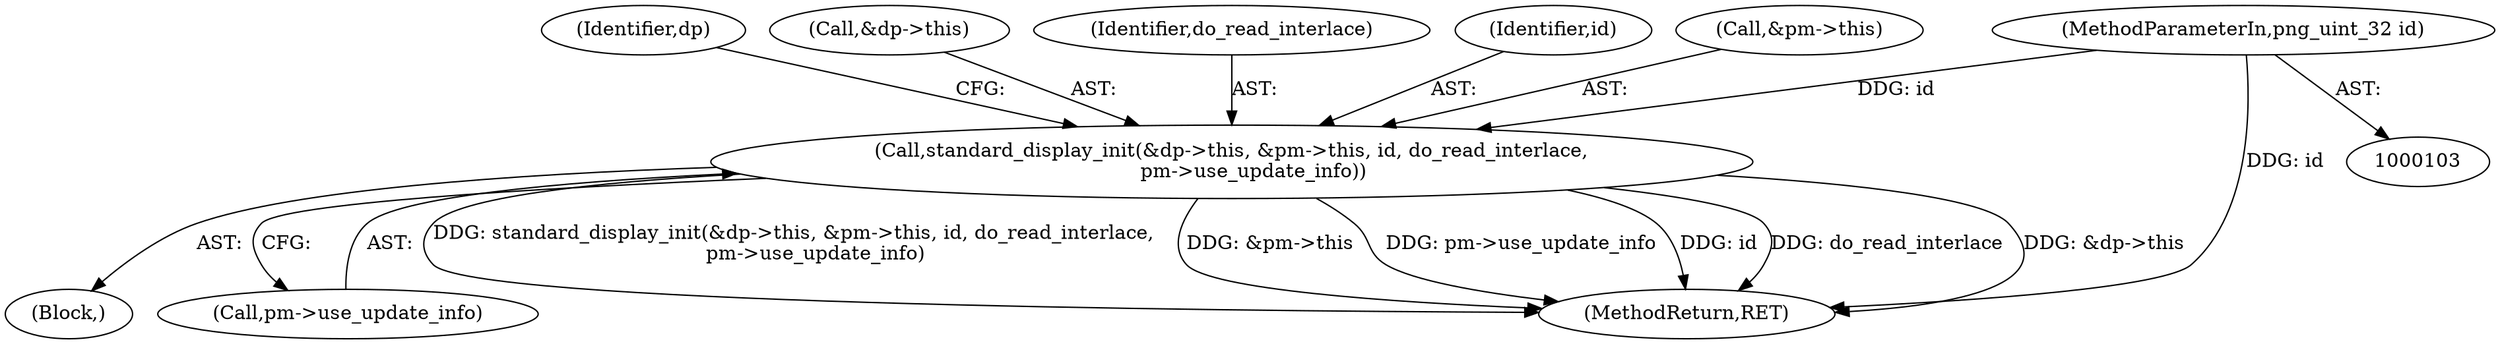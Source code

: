 digraph "0_Android_9d4853418ab2f754c2b63e091c29c5529b8b86ca_45@pointer" {
"1000118" [label="(Call,standard_display_init(&dp->this, &pm->this, id, do_read_interlace,\n       pm->use_update_info))"];
"1000106" [label="(MethodParameterIn,png_uint_32 id)"];
"1000134" [label="(Identifier,dp)"];
"1000117" [label="(Block,)"];
"1000119" [label="(Call,&dp->this)"];
"1000128" [label="(Identifier,do_read_interlace)"];
"1000106" [label="(MethodParameterIn,png_uint_32 id)"];
"1000129" [label="(Call,pm->use_update_info)"];
"1000218" [label="(MethodReturn,RET)"];
"1000127" [label="(Identifier,id)"];
"1000118" [label="(Call,standard_display_init(&dp->this, &pm->this, id, do_read_interlace,\n       pm->use_update_info))"];
"1000123" [label="(Call,&pm->this)"];
"1000118" -> "1000117"  [label="AST: "];
"1000118" -> "1000129"  [label="CFG: "];
"1000119" -> "1000118"  [label="AST: "];
"1000123" -> "1000118"  [label="AST: "];
"1000127" -> "1000118"  [label="AST: "];
"1000128" -> "1000118"  [label="AST: "];
"1000129" -> "1000118"  [label="AST: "];
"1000134" -> "1000118"  [label="CFG: "];
"1000118" -> "1000218"  [label="DDG: standard_display_init(&dp->this, &pm->this, id, do_read_interlace,\n       pm->use_update_info)"];
"1000118" -> "1000218"  [label="DDG: &pm->this"];
"1000118" -> "1000218"  [label="DDG: pm->use_update_info"];
"1000118" -> "1000218"  [label="DDG: id"];
"1000118" -> "1000218"  [label="DDG: do_read_interlace"];
"1000118" -> "1000218"  [label="DDG: &dp->this"];
"1000106" -> "1000118"  [label="DDG: id"];
"1000106" -> "1000103"  [label="AST: "];
"1000106" -> "1000218"  [label="DDG: id"];
}
